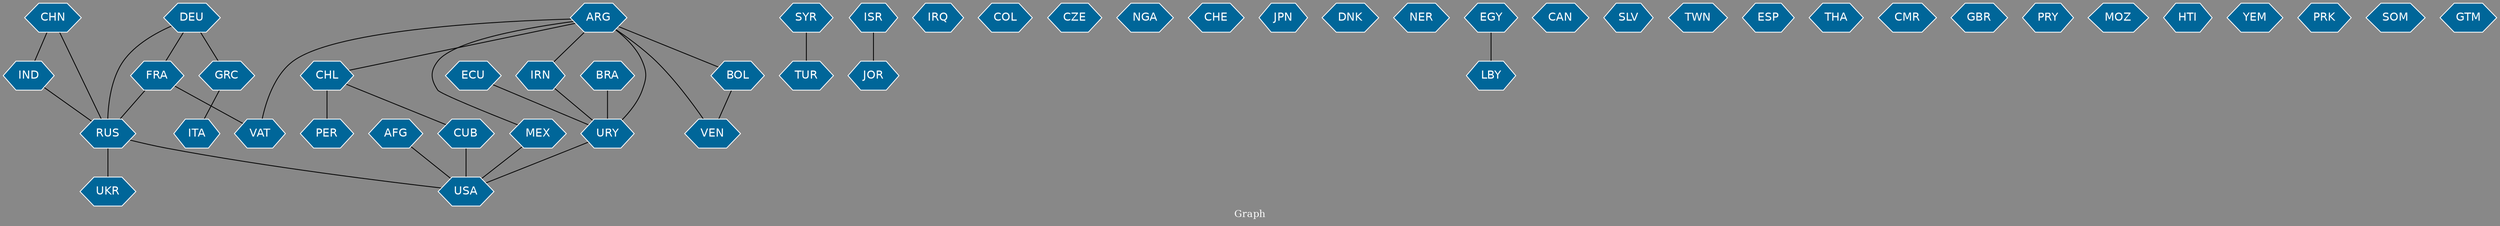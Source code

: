 // Countries together in item graph
graph {
	graph [bgcolor="#888888" fontcolor=white fontsize=12 label="Graph" outputorder=edgesfirst overlap=prism]
	node [color=white fillcolor="#006699" fontcolor=white fontname=Helvetica shape=hexagon style=filled]
	edge [arrowhead=open color=black fontcolor=white fontname=Courier fontsize=12]
		VAT [label=VAT]
		CUB [label=CUB]
		IND [label=IND]
		RUS [label=RUS]
		CHN [label=CHN]
		ARG [label=ARG]
		MEX [label=MEX]
		USA [label=USA]
		UKR [label=UKR]
		SYR [label=SYR]
		JOR [label=JOR]
		IRQ [label=IRQ]
		CHL [label=CHL]
		PER [label=PER]
		COL [label=COL]
		GRC [label=GRC]
		CZE [label=CZE]
		NGA [label=NGA]
		URY [label=URY]
		AFG [label=AFG]
		CHE [label=CHE]
		JPN [label=JPN]
		DNK [label=DNK]
		BRA [label=BRA]
		NER [label=NER]
		TUR [label=TUR]
		DEU [label=DEU]
		VEN [label=VEN]
		LBY [label=LBY]
		CAN [label=CAN]
		BOL [label=BOL]
		SLV [label=SLV]
		TWN [label=TWN]
		ESP [label=ESP]
		THA [label=THA]
		CMR [label=CMR]
		GBR [label=GBR]
		EGY [label=EGY]
		ITA [label=ITA]
		PRY [label=PRY]
		IRN [label=IRN]
		ISR [label=ISR]
		MOZ [label=MOZ]
		HTI [label=HTI]
		ECU [label=ECU]
		FRA [label=FRA]
		YEM [label=YEM]
		PRK [label=PRK]
		SOM [label=SOM]
		GTM [label=GTM]
			CHL -- CUB [weight=1]
			IRN -- URY [weight=1]
			GRC -- ITA [weight=1]
			DEU -- FRA [weight=1]
			CHL -- PER [weight=4]
			ISR -- JOR [weight=1]
			DEU -- RUS [weight=1]
			URY -- USA [weight=1]
			IND -- RUS [weight=1]
			BOL -- VEN [weight=1]
			ARG -- IRN [weight=1]
			FRA -- VAT [weight=1]
			CHN -- IND [weight=1]
			ARG -- BOL [weight=2]
			SYR -- TUR [weight=1]
			ARG -- CHL [weight=1]
			AFG -- USA [weight=1]
			MEX -- USA [weight=1]
			ARG -- VAT [weight=1]
			CHN -- RUS [weight=1]
			ARG -- MEX [weight=1]
			RUS -- USA [weight=1]
			RUS -- UKR [weight=4]
			ECU -- URY [weight=1]
			FRA -- RUS [weight=1]
			CUB -- USA [weight=1]
			DEU -- GRC [weight=2]
			EGY -- LBY [weight=1]
			ARG -- URY [weight=1]
			BRA -- URY [weight=1]
			ARG -- VEN [weight=1]
}